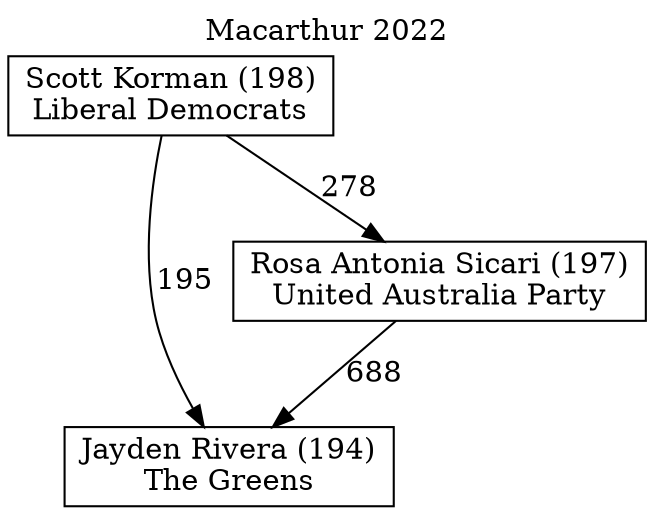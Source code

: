 // House preference flow
digraph "Jayden Rivera (194)_Macarthur_2022" {
	graph [label="Macarthur 2022" labelloc=t mclimit=10]
	node [shape=box]
	"Jayden Rivera (194)" [label="Jayden Rivera (194)
The Greens"]
	"Rosa Antonia Sicari (197)" [label="Rosa Antonia Sicari (197)
United Australia Party"]
	"Scott Korman (198)" [label="Scott Korman (198)
Liberal Democrats"]
	"Rosa Antonia Sicari (197)" -> "Jayden Rivera (194)" [label=688]
	"Scott Korman (198)" -> "Jayden Rivera (194)" [label=195]
	"Scott Korman (198)" -> "Rosa Antonia Sicari (197)" [label=278]
}
